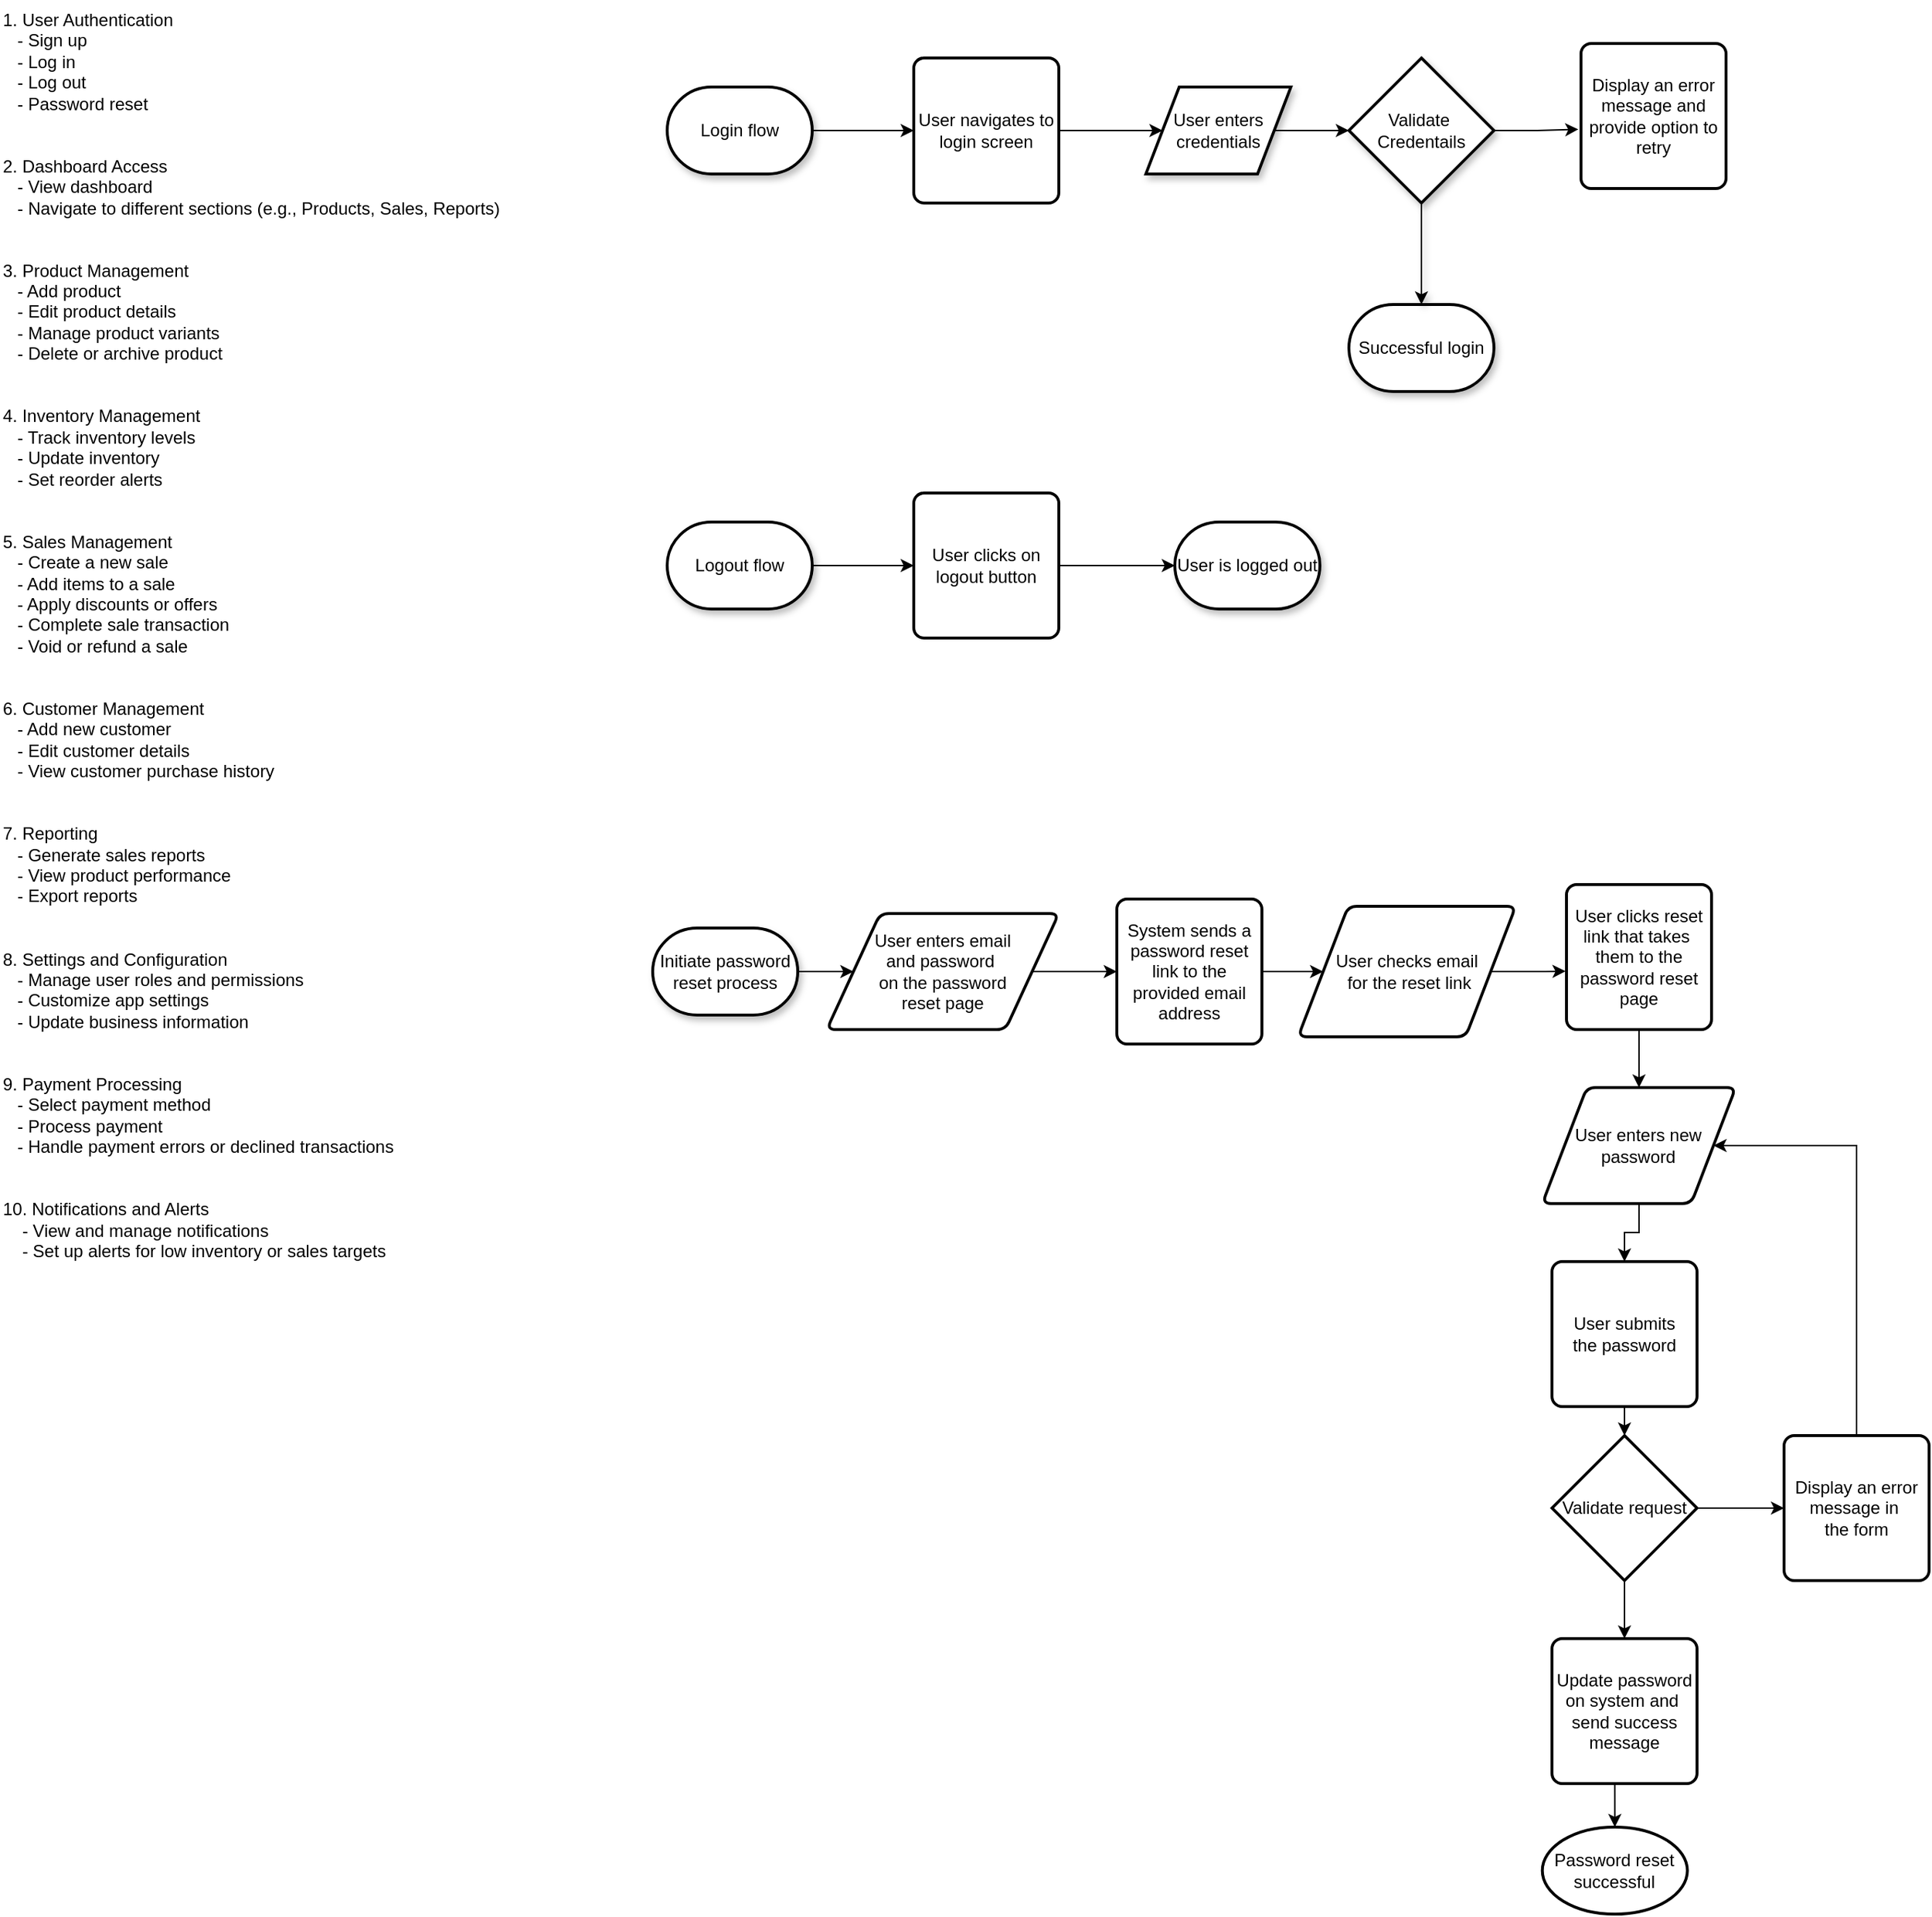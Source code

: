 <mxfile version="24.7.6" pages="4">
  <diagram name="Auth" id="edf60f1a-56cd-e834-aa8a-f176f3a09ee4">
    <mxGraphModel dx="2607" dy="1342" grid="1" gridSize="10" guides="1" tooltips="1" connect="1" arrows="1" fold="1" page="1" pageScale="1" pageWidth="1100" pageHeight="850" background="none" math="0" shadow="0">
      <root>
        <mxCell id="0" />
        <mxCell id="1" parent="0" />
        <mxCell id="KLkaMGFnh6U5lrwXZxZ8-9" style="edgeStyle=orthogonalEdgeStyle;rounded=0;orthogonalLoop=1;jettySize=auto;html=1;exitX=1;exitY=0.5;exitDx=0;exitDy=0;exitPerimeter=0;entryX=0;entryY=0.5;entryDx=0;entryDy=0;" edge="1" parent="1" source="ATMucfQL7mX6FEVvn_mT-1" target="KLkaMGFnh6U5lrwXZxZ8-7">
          <mxGeometry relative="1" as="geometry" />
        </mxCell>
        <mxCell id="ATMucfQL7mX6FEVvn_mT-1" value="Login flow" style="strokeWidth=2;html=1;shape=mxgraph.flowchart.terminator;whiteSpace=wrap;rounded=0;labelBackgroundColor=none;shadow=1;" vertex="1" parent="1">
          <mxGeometry x="470" y="70" width="100" height="60" as="geometry" />
        </mxCell>
        <mxCell id="KLkaMGFnh6U5lrwXZxZ8-11" style="edgeStyle=orthogonalEdgeStyle;rounded=0;orthogonalLoop=1;jettySize=auto;html=1;exitX=1;exitY=0.5;exitDx=0;exitDy=0;" edge="1" parent="1" source="ATMucfQL7mX6FEVvn_mT-4" target="ATMucfQL7mX6FEVvn_mT-5">
          <mxGeometry relative="1" as="geometry" />
        </mxCell>
        <mxCell id="ATMucfQL7mX6FEVvn_mT-4" value="User enters credentials" style="shape=parallelogram;html=1;strokeWidth=2;perimeter=parallelogramPerimeter;whiteSpace=wrap;rounded=0;arcSize=12;size=0.23;labelBackgroundColor=none;shadow=1;" vertex="1" parent="1">
          <mxGeometry x="800" y="70" width="100" height="60" as="geometry" />
        </mxCell>
        <mxCell id="ATMucfQL7mX6FEVvn_mT-5" value="Validate&amp;nbsp;&lt;div&gt;Credentails&lt;/div&gt;" style="strokeWidth=2;html=1;shape=mxgraph.flowchart.decision;whiteSpace=wrap;rounded=0;labelBackgroundColor=none;shadow=1;" vertex="1" parent="1">
          <mxGeometry x="940" y="50" width="100" height="100" as="geometry" />
        </mxCell>
        <mxCell id="ATMucfQL7mX6FEVvn_mT-8" value="Successful login" style="strokeWidth=2;html=1;shape=mxgraph.flowchart.terminator;whiteSpace=wrap;rounded=0;labelBackgroundColor=none;shadow=1;" vertex="1" parent="1">
          <mxGeometry x="940" y="220" width="100" height="60" as="geometry" />
        </mxCell>
        <mxCell id="ATMucfQL7mX6FEVvn_mT-13" style="edgeStyle=orthogonalEdgeStyle;rounded=0;orthogonalLoop=1;jettySize=auto;html=1;exitX=0.5;exitY=1;exitDx=0;exitDy=0;exitPerimeter=0;entryX=0.5;entryY=0;entryDx=0;entryDy=0;entryPerimeter=0;labelBackgroundColor=none;fontColor=default;shadow=1;" edge="1" parent="1" source="ATMucfQL7mX6FEVvn_mT-5" target="ATMucfQL7mX6FEVvn_mT-8">
          <mxGeometry relative="1" as="geometry" />
        </mxCell>
        <mxCell id="KLkaMGFnh6U5lrwXZxZ8-3" style="edgeStyle=orthogonalEdgeStyle;rounded=0;orthogonalLoop=1;jettySize=auto;html=1;exitX=1;exitY=0.5;exitDx=0;exitDy=0;exitPerimeter=0;entryX=0;entryY=0.5;entryDx=0;entryDy=0;" edge="1" parent="1" source="ATMucfQL7mX6FEVvn_mT-14" target="KLkaMGFnh6U5lrwXZxZ8-15">
          <mxGeometry relative="1" as="geometry">
            <mxPoint x="620" y="410" as="targetPoint" />
          </mxGeometry>
        </mxCell>
        <mxCell id="ATMucfQL7mX6FEVvn_mT-14" value="Logout flow" style="strokeWidth=2;html=1;shape=mxgraph.flowchart.terminator;whiteSpace=wrap;rounded=0;labelBackgroundColor=none;shadow=1;" vertex="1" parent="1">
          <mxGeometry x="470" y="370" width="100" height="60" as="geometry" />
        </mxCell>
        <mxCell id="ATMucfQL7mX6FEVvn_mT-16" value="User is logged out" style="strokeWidth=2;html=1;shape=mxgraph.flowchart.terminator;whiteSpace=wrap;rounded=0;labelBackgroundColor=none;fillStyle=auto;shadow=1;" vertex="1" parent="1">
          <mxGeometry x="820" y="370" width="100" height="60" as="geometry" />
        </mxCell>
        <mxCell id="KLkaMGFnh6U5lrwXZxZ8-1" value="1. User Authentication&#xa;   - Sign up&#xa;   - Log in&#xa;   - Log out&#xa;   - Password reset&#xa;&#xa;&#xa;2. Dashboard Access&#xa;   - View dashboard&#xa;   - Navigate to different sections (e.g., Products, Sales, Reports)&#xa;&#xa;&#xa;3. Product Management&#xa;   - Add product&#xa;   - Edit product details&#xa;   - Manage product variants&#xa;   - Delete or archive product&#xa;&#xa;&#xa;4. Inventory Management&#xa;   - Track inventory levels&#xa;   - Update inventory&#xa;   - Set reorder alerts&#xa;&#xa;&#xa;5. Sales Management&#xa;   - Create a new sale&#xa;   - Add items to a sale&#xa;   - Apply discounts or offers&#xa;   - Complete sale transaction&#xa;   - Void or refund a sale&#xa;&#xa;&#xa;6. Customer Management&#xa;   - Add new customer&#xa;   - Edit customer details&#xa;   - View customer purchase history&#xa;&#xa;&#xa;7. Reporting&#xa;   - Generate sales reports&#xa;   - View product performance&#xa;   - Export reports&#xa;&#xa;&#xa;8. Settings and Configuration&#xa;   - Manage user roles and permissions&#xa;   - Customize app settings&#xa;   - Update business information&#xa;&#xa;&#xa;9. Payment Processing&#xa;   - Select payment method&#xa;   - Process payment&#xa;   - Handle payment errors or declined transactions&#xa;&#xa;&#xa;10. Notifications and Alerts&#xa;    - View and manage notifications&#xa;    - Set up alerts for low inventory or sales targets" style="text;whiteSpace=wrap;" vertex="1" parent="1">
          <mxGeometry x="10" y="10" width="380" height="890" as="geometry" />
        </mxCell>
        <mxCell id="KLkaMGFnh6U5lrwXZxZ8-27" style="edgeStyle=orthogonalEdgeStyle;rounded=0;orthogonalLoop=1;jettySize=auto;html=1;exitX=1;exitY=0.5;exitDx=0;exitDy=0;exitPerimeter=0;entryX=0;entryY=0.5;entryDx=0;entryDy=0;" edge="1" parent="1" source="KLkaMGFnh6U5lrwXZxZ8-2" target="KLkaMGFnh6U5lrwXZxZ8-17">
          <mxGeometry relative="1" as="geometry" />
        </mxCell>
        <mxCell id="KLkaMGFnh6U5lrwXZxZ8-2" value="Initiate password&lt;div&gt;reset process&lt;/div&gt;" style="strokeWidth=2;html=1;shape=mxgraph.flowchart.terminator;whiteSpace=wrap;rounded=0;labelBackgroundColor=none;shadow=1;" vertex="1" parent="1">
          <mxGeometry x="460" y="650" width="100" height="60" as="geometry" />
        </mxCell>
        <mxCell id="KLkaMGFnh6U5lrwXZxZ8-4" style="edgeStyle=orthogonalEdgeStyle;rounded=0;orthogonalLoop=1;jettySize=auto;html=1;exitX=1;exitY=0.5;exitDx=0;exitDy=0;entryX=0;entryY=0.5;entryDx=0;entryDy=0;entryPerimeter=0;" edge="1" parent="1" source="KLkaMGFnh6U5lrwXZxZ8-15" target="ATMucfQL7mX6FEVvn_mT-16">
          <mxGeometry relative="1" as="geometry">
            <mxPoint x="756" y="410" as="sourcePoint" />
          </mxGeometry>
        </mxCell>
        <mxCell id="KLkaMGFnh6U5lrwXZxZ8-10" style="edgeStyle=orthogonalEdgeStyle;rounded=0;orthogonalLoop=1;jettySize=auto;html=1;exitX=1;exitY=0.5;exitDx=0;exitDy=0;entryX=0;entryY=0.5;entryDx=0;entryDy=0;" edge="1" parent="1" source="KLkaMGFnh6U5lrwXZxZ8-7" target="ATMucfQL7mX6FEVvn_mT-4">
          <mxGeometry relative="1" as="geometry" />
        </mxCell>
        <mxCell id="KLkaMGFnh6U5lrwXZxZ8-7" value="User navigates to login screen" style="rounded=1;whiteSpace=wrap;html=1;absoluteArcSize=1;arcSize=14;strokeWidth=2;" vertex="1" parent="1">
          <mxGeometry x="640" y="50" width="100" height="100" as="geometry" />
        </mxCell>
        <mxCell id="KLkaMGFnh6U5lrwXZxZ8-12" value="Display an error message and provide option to retry" style="rounded=1;whiteSpace=wrap;html=1;absoluteArcSize=1;arcSize=14;strokeWidth=2;" vertex="1" parent="1">
          <mxGeometry x="1100" y="40" width="100" height="100" as="geometry" />
        </mxCell>
        <mxCell id="KLkaMGFnh6U5lrwXZxZ8-14" style="edgeStyle=orthogonalEdgeStyle;rounded=0;orthogonalLoop=1;jettySize=auto;html=1;exitX=1;exitY=0.5;exitDx=0;exitDy=0;exitPerimeter=0;entryX=-0.018;entryY=0.592;entryDx=0;entryDy=0;entryPerimeter=0;" edge="1" parent="1" source="ATMucfQL7mX6FEVvn_mT-5" target="KLkaMGFnh6U5lrwXZxZ8-12">
          <mxGeometry relative="1" as="geometry" />
        </mxCell>
        <mxCell id="KLkaMGFnh6U5lrwXZxZ8-15" value="User clicks on logout button" style="rounded=1;whiteSpace=wrap;html=1;absoluteArcSize=1;arcSize=14;strokeWidth=2;" vertex="1" parent="1">
          <mxGeometry x="640" y="350" width="100" height="100" as="geometry" />
        </mxCell>
        <mxCell id="KLkaMGFnh6U5lrwXZxZ8-28" style="edgeStyle=orthogonalEdgeStyle;rounded=0;orthogonalLoop=1;jettySize=auto;html=1;exitX=1;exitY=0.5;exitDx=0;exitDy=0;entryX=0;entryY=0.5;entryDx=0;entryDy=0;" edge="1" parent="1" source="KLkaMGFnh6U5lrwXZxZ8-17" target="KLkaMGFnh6U5lrwXZxZ8-19">
          <mxGeometry relative="1" as="geometry" />
        </mxCell>
        <mxCell id="KLkaMGFnh6U5lrwXZxZ8-17" value="User enters email&lt;div&gt;and password&amp;nbsp;&lt;/div&gt;&lt;div&gt;on the password&lt;/div&gt;&lt;div&gt;reset page&lt;/div&gt;" style="shape=parallelogram;html=1;strokeWidth=2;perimeter=parallelogramPerimeter;whiteSpace=wrap;rounded=1;arcSize=12;size=0.23;" vertex="1" parent="1">
          <mxGeometry x="580" y="640" width="160" height="80" as="geometry" />
        </mxCell>
        <mxCell id="KLkaMGFnh6U5lrwXZxZ8-18" value="User checks email&lt;div&gt;&amp;nbsp;for the reset link&lt;/div&gt;" style="shape=parallelogram;html=1;strokeWidth=2;perimeter=parallelogramPerimeter;whiteSpace=wrap;rounded=1;arcSize=12;size=0.23;" vertex="1" parent="1">
          <mxGeometry x="905" y="635" width="150" height="90" as="geometry" />
        </mxCell>
        <mxCell id="KLkaMGFnh6U5lrwXZxZ8-29" style="edgeStyle=orthogonalEdgeStyle;rounded=0;orthogonalLoop=1;jettySize=auto;html=1;exitX=1;exitY=0.5;exitDx=0;exitDy=0;" edge="1" parent="1" source="KLkaMGFnh6U5lrwXZxZ8-19" target="KLkaMGFnh6U5lrwXZxZ8-18">
          <mxGeometry relative="1" as="geometry" />
        </mxCell>
        <mxCell id="KLkaMGFnh6U5lrwXZxZ8-19" value="System sends a password reset link to the provided email address" style="rounded=1;whiteSpace=wrap;html=1;absoluteArcSize=1;arcSize=14;strokeWidth=2;" vertex="1" parent="1">
          <mxGeometry x="780" y="630" width="100" height="100" as="geometry" />
        </mxCell>
        <mxCell id="KLkaMGFnh6U5lrwXZxZ8-31" style="edgeStyle=orthogonalEdgeStyle;rounded=0;orthogonalLoop=1;jettySize=auto;html=1;exitX=0.5;exitY=1;exitDx=0;exitDy=0;entryX=0.5;entryY=0;entryDx=0;entryDy=0;" edge="1" parent="1" source="KLkaMGFnh6U5lrwXZxZ8-20" target="KLkaMGFnh6U5lrwXZxZ8-21">
          <mxGeometry relative="1" as="geometry" />
        </mxCell>
        <mxCell id="KLkaMGFnh6U5lrwXZxZ8-20" value="User clicks reset&lt;div&gt;link that takes&amp;nbsp;&lt;/div&gt;&lt;div&gt;them to the password reset page&lt;/div&gt;" style="rounded=1;whiteSpace=wrap;html=1;absoluteArcSize=1;arcSize=14;strokeWidth=2;" vertex="1" parent="1">
          <mxGeometry x="1090" y="620" width="100" height="100" as="geometry" />
        </mxCell>
        <mxCell id="KLkaMGFnh6U5lrwXZxZ8-32" style="edgeStyle=orthogonalEdgeStyle;rounded=0;orthogonalLoop=1;jettySize=auto;html=1;exitX=0.5;exitY=1;exitDx=0;exitDy=0;entryX=0.5;entryY=0;entryDx=0;entryDy=0;" edge="1" parent="1" source="KLkaMGFnh6U5lrwXZxZ8-21" target="KLkaMGFnh6U5lrwXZxZ8-22">
          <mxGeometry relative="1" as="geometry" />
        </mxCell>
        <mxCell id="KLkaMGFnh6U5lrwXZxZ8-21" value="User enters new password" style="shape=parallelogram;html=1;strokeWidth=2;perimeter=parallelogramPerimeter;whiteSpace=wrap;rounded=1;arcSize=12;size=0.23;" vertex="1" parent="1">
          <mxGeometry x="1073.34" y="760" width="133.33" height="80" as="geometry" />
        </mxCell>
        <mxCell id="KLkaMGFnh6U5lrwXZxZ8-22" value="User submits&lt;div&gt;the password&lt;/div&gt;" style="rounded=1;whiteSpace=wrap;html=1;absoluteArcSize=1;arcSize=14;strokeWidth=2;" vertex="1" parent="1">
          <mxGeometry x="1080" y="880" width="100" height="100" as="geometry" />
        </mxCell>
        <mxCell id="KLkaMGFnh6U5lrwXZxZ8-34" style="edgeStyle=orthogonalEdgeStyle;rounded=0;orthogonalLoop=1;jettySize=auto;html=1;exitX=0.5;exitY=1;exitDx=0;exitDy=0;exitPerimeter=0;entryX=0.5;entryY=0;entryDx=0;entryDy=0;" edge="1" parent="1" source="KLkaMGFnh6U5lrwXZxZ8-23" target="KLkaMGFnh6U5lrwXZxZ8-25">
          <mxGeometry relative="1" as="geometry" />
        </mxCell>
        <mxCell id="KLkaMGFnh6U5lrwXZxZ8-36" style="edgeStyle=orthogonalEdgeStyle;rounded=0;orthogonalLoop=1;jettySize=auto;html=1;exitX=1;exitY=0.5;exitDx=0;exitDy=0;exitPerimeter=0;entryX=0;entryY=0.5;entryDx=0;entryDy=0;" edge="1" parent="1" source="KLkaMGFnh6U5lrwXZxZ8-23" target="KLkaMGFnh6U5lrwXZxZ8-24">
          <mxGeometry relative="1" as="geometry" />
        </mxCell>
        <mxCell id="KLkaMGFnh6U5lrwXZxZ8-23" value="Validate request" style="strokeWidth=2;html=1;shape=mxgraph.flowchart.decision;whiteSpace=wrap;" vertex="1" parent="1">
          <mxGeometry x="1080" y="1000" width="100" height="100" as="geometry" />
        </mxCell>
        <mxCell id="KLkaMGFnh6U5lrwXZxZ8-39" style="edgeStyle=orthogonalEdgeStyle;rounded=0;orthogonalLoop=1;jettySize=auto;html=1;exitX=0.5;exitY=0;exitDx=0;exitDy=0;entryX=1;entryY=0.5;entryDx=0;entryDy=0;" edge="1" parent="1" source="KLkaMGFnh6U5lrwXZxZ8-24" target="KLkaMGFnh6U5lrwXZxZ8-21">
          <mxGeometry relative="1" as="geometry">
            <Array as="points">
              <mxPoint x="1290" y="800" />
            </Array>
          </mxGeometry>
        </mxCell>
        <mxCell id="KLkaMGFnh6U5lrwXZxZ8-24" value="Display an error&lt;div&gt;message in&amp;nbsp;&lt;/div&gt;&lt;div&gt;the form&lt;/div&gt;" style="rounded=1;whiteSpace=wrap;html=1;absoluteArcSize=1;arcSize=14;strokeWidth=2;" vertex="1" parent="1">
          <mxGeometry x="1240" y="1000" width="100" height="100" as="geometry" />
        </mxCell>
        <mxCell id="KLkaMGFnh6U5lrwXZxZ8-25" value="Update password on system and&amp;nbsp;&lt;div&gt;send success&lt;/div&gt;&lt;div&gt;message&lt;/div&gt;" style="rounded=1;whiteSpace=wrap;html=1;absoluteArcSize=1;arcSize=14;strokeWidth=2;" vertex="1" parent="1">
          <mxGeometry x="1080" y="1140" width="100" height="100" as="geometry" />
        </mxCell>
        <mxCell id="KLkaMGFnh6U5lrwXZxZ8-26" value="Password reset&lt;div&gt;successful&lt;/div&gt;" style="strokeWidth=2;html=1;shape=mxgraph.flowchart.start_1;whiteSpace=wrap;" vertex="1" parent="1">
          <mxGeometry x="1073.34" y="1270" width="100" height="60" as="geometry" />
        </mxCell>
        <mxCell id="KLkaMGFnh6U5lrwXZxZ8-30" style="edgeStyle=orthogonalEdgeStyle;rounded=0;orthogonalLoop=1;jettySize=auto;html=1;exitX=1;exitY=0.5;exitDx=0;exitDy=0;entryX=-0.006;entryY=0.598;entryDx=0;entryDy=0;entryPerimeter=0;" edge="1" parent="1" source="KLkaMGFnh6U5lrwXZxZ8-18" target="KLkaMGFnh6U5lrwXZxZ8-20">
          <mxGeometry relative="1" as="geometry" />
        </mxCell>
        <mxCell id="KLkaMGFnh6U5lrwXZxZ8-33" style="edgeStyle=orthogonalEdgeStyle;rounded=0;orthogonalLoop=1;jettySize=auto;html=1;exitX=0.5;exitY=1;exitDx=0;exitDy=0;entryX=0.5;entryY=0;entryDx=0;entryDy=0;entryPerimeter=0;" edge="1" parent="1" source="KLkaMGFnh6U5lrwXZxZ8-22" target="KLkaMGFnh6U5lrwXZxZ8-23">
          <mxGeometry relative="1" as="geometry" />
        </mxCell>
        <mxCell id="KLkaMGFnh6U5lrwXZxZ8-35" style="edgeStyle=orthogonalEdgeStyle;rounded=0;orthogonalLoop=1;jettySize=auto;html=1;exitX=0.5;exitY=1;exitDx=0;exitDy=0;entryX=0.5;entryY=0;entryDx=0;entryDy=0;entryPerimeter=0;" edge="1" parent="1" source="KLkaMGFnh6U5lrwXZxZ8-25" target="KLkaMGFnh6U5lrwXZxZ8-26">
          <mxGeometry relative="1" as="geometry" />
        </mxCell>
      </root>
    </mxGraphModel>
  </diagram>
  <diagram id="8Ey6CvOB55q3MK9NUdou" name="Dashboard">
    <mxGraphModel dx="1687" dy="868" grid="1" gridSize="10" guides="1" tooltips="1" connect="1" arrows="1" fold="1" page="1" pageScale="1" pageWidth="827" pageHeight="1169" math="0" shadow="0">
      <root>
        <mxCell id="0" />
        <mxCell id="1" parent="0" />
        <mxCell id="XnQq4tsRSRW_3GJyHeWu-1" style="edgeStyle=orthogonalEdgeStyle;rounded=0;orthogonalLoop=1;jettySize=auto;html=1;exitX=1;exitY=0.5;exitDx=0;exitDy=0;exitPerimeter=0;entryX=0;entryY=0.5;entryDx=0;entryDy=0;" edge="1" parent="1" source="XnQq4tsRSRW_3GJyHeWu-2" target="XnQq4tsRSRW_3GJyHeWu-4">
          <mxGeometry relative="1" as="geometry" />
        </mxCell>
        <mxCell id="XnQq4tsRSRW_3GJyHeWu-2" value="User access&lt;div&gt;the application&lt;/div&gt;" style="strokeWidth=2;html=1;shape=mxgraph.flowchart.start_1;whiteSpace=wrap;" vertex="1" parent="1">
          <mxGeometry x="490" y="460" width="100" height="60" as="geometry" />
        </mxCell>
        <mxCell id="XnQq4tsRSRW_3GJyHeWu-3" style="edgeStyle=orthogonalEdgeStyle;rounded=0;orthogonalLoop=1;jettySize=auto;html=1;exitX=1;exitY=0.5;exitDx=0;exitDy=0;entryX=0;entryY=0.5;entryDx=0;entryDy=0;" edge="1" parent="1" source="XnQq4tsRSRW_3GJyHeWu-4" target="XnQq4tsRSRW_3GJyHeWu-11">
          <mxGeometry relative="1" as="geometry" />
        </mxCell>
        <mxCell id="XnQq4tsRSRW_3GJyHeWu-4" value="User views main&lt;div&gt;dashboard of&lt;/div&gt;&lt;div&gt;the application&lt;/div&gt;" style="rounded=1;whiteSpace=wrap;html=1;absoluteArcSize=1;arcSize=14;strokeWidth=2;" vertex="1" parent="1">
          <mxGeometry x="650" y="440" width="100" height="100" as="geometry" />
        </mxCell>
        <mxCell id="XnQq4tsRSRW_3GJyHeWu-5" style="edgeStyle=orthogonalEdgeStyle;rounded=0;orthogonalLoop=1;jettySize=auto;html=1;exitX=1;exitY=0.5;exitDx=0;exitDy=0;entryX=0;entryY=0.5;entryDx=0;entryDy=0;" edge="1" parent="1" source="XnQq4tsRSRW_3GJyHeWu-11" target="XnQq4tsRSRW_3GJyHeWu-12">
          <mxGeometry relative="1" as="geometry" />
        </mxCell>
        <mxCell id="XnQq4tsRSRW_3GJyHeWu-6" style="edgeStyle=orthogonalEdgeStyle;rounded=0;orthogonalLoop=1;jettySize=auto;html=1;exitX=1;exitY=0.5;exitDx=0;exitDy=0;entryX=0;entryY=0.5;entryDx=0;entryDy=0;" edge="1" parent="1" source="XnQq4tsRSRW_3GJyHeWu-11" target="XnQq4tsRSRW_3GJyHeWu-13">
          <mxGeometry relative="1" as="geometry" />
        </mxCell>
        <mxCell id="XnQq4tsRSRW_3GJyHeWu-7" style="edgeStyle=orthogonalEdgeStyle;rounded=0;orthogonalLoop=1;jettySize=auto;html=1;exitX=1;exitY=0.5;exitDx=0;exitDy=0;entryX=0;entryY=0.5;entryDx=0;entryDy=0;" edge="1" parent="1" source="XnQq4tsRSRW_3GJyHeWu-11" target="XnQq4tsRSRW_3GJyHeWu-14">
          <mxGeometry relative="1" as="geometry" />
        </mxCell>
        <mxCell id="XnQq4tsRSRW_3GJyHeWu-8" style="edgeStyle=orthogonalEdgeStyle;rounded=0;orthogonalLoop=1;jettySize=auto;html=1;exitX=1;exitY=0.5;exitDx=0;exitDy=0;entryX=0;entryY=0.5;entryDx=0;entryDy=0;" edge="1" parent="1" source="XnQq4tsRSRW_3GJyHeWu-11" target="XnQq4tsRSRW_3GJyHeWu-16">
          <mxGeometry relative="1" as="geometry" />
        </mxCell>
        <mxCell id="XnQq4tsRSRW_3GJyHeWu-9" style="edgeStyle=orthogonalEdgeStyle;rounded=0;orthogonalLoop=1;jettySize=auto;html=1;exitX=1;exitY=0.5;exitDx=0;exitDy=0;entryX=0;entryY=0.5;entryDx=0;entryDy=0;" edge="1" parent="1" source="XnQq4tsRSRW_3GJyHeWu-11" target="XnQq4tsRSRW_3GJyHeWu-17">
          <mxGeometry relative="1" as="geometry" />
        </mxCell>
        <mxCell id="XnQq4tsRSRW_3GJyHeWu-10" style="edgeStyle=orthogonalEdgeStyle;rounded=0;orthogonalLoop=1;jettySize=auto;html=1;exitX=1;exitY=0.5;exitDx=0;exitDy=0;entryX=0;entryY=0.5;entryDx=0;entryDy=0;" edge="1" parent="1" source="XnQq4tsRSRW_3GJyHeWu-11" target="XnQq4tsRSRW_3GJyHeWu-18">
          <mxGeometry relative="1" as="geometry" />
        </mxCell>
        <mxCell id="XnQq4tsRSRW_3GJyHeWu-11" value="User chooses to&amp;nbsp;&lt;div&gt;navigate to different sections such as products,&lt;/div&gt;&lt;div&gt;sales, reports&lt;/div&gt;" style="rounded=1;whiteSpace=wrap;html=1;absoluteArcSize=1;arcSize=14;strokeWidth=2;" vertex="1" parent="1">
          <mxGeometry x="810" y="440" width="100" height="100" as="geometry" />
        </mxCell>
        <mxCell id="XnQq4tsRSRW_3GJyHeWu-12" value="User views and interacts with the Products section" style="rounded=1;whiteSpace=wrap;html=1;absoluteArcSize=1;arcSize=14;strokeWidth=2;" vertex="1" parent="1">
          <mxGeometry x="1070" y="120" width="100" height="100" as="geometry" />
        </mxCell>
        <mxCell id="XnQq4tsRSRW_3GJyHeWu-13" value="&#xa;User views and interacts with the Sales section&#xa;&#xa;" style="rounded=1;whiteSpace=wrap;html=1;absoluteArcSize=1;arcSize=14;strokeWidth=2;" vertex="1" parent="1">
          <mxGeometry x="1070" y="260" width="100" height="100" as="geometry" />
        </mxCell>
        <mxCell id="XnQq4tsRSRW_3GJyHeWu-14" value="User views and interacts with the Reports section" style="rounded=1;whiteSpace=wrap;html=1;absoluteArcSize=1;arcSize=14;strokeWidth=2;" vertex="1" parent="1">
          <mxGeometry x="1070" y="390" width="100" height="100" as="geometry" />
        </mxCell>
        <mxCell id="XnQq4tsRSRW_3GJyHeWu-15" value="User views and interacts with the Inventory section" style="rounded=1;whiteSpace=wrap;html=1;absoluteArcSize=1;arcSize=14;strokeWidth=2;" vertex="1" parent="1">
          <mxGeometry x="1070" y="520" width="100" height="100" as="geometry" />
        </mxCell>
        <mxCell id="XnQq4tsRSRW_3GJyHeWu-16" value="User views and interacts with the reports section" style="rounded=1;whiteSpace=wrap;html=1;absoluteArcSize=1;arcSize=14;strokeWidth=2;" vertex="1" parent="1">
          <mxGeometry x="1070" y="630" width="100" height="100" as="geometry" />
        </mxCell>
        <mxCell id="XnQq4tsRSRW_3GJyHeWu-17" value="User views and interacts with the payments section" style="rounded=1;whiteSpace=wrap;html=1;absoluteArcSize=1;arcSize=14;strokeWidth=2;" vertex="1" parent="1">
          <mxGeometry x="1070" y="750" width="100" height="100" as="geometry" />
        </mxCell>
        <mxCell id="XnQq4tsRSRW_3GJyHeWu-18" value="User views and interacts with the notifications section" style="rounded=1;whiteSpace=wrap;html=1;absoluteArcSize=1;arcSize=14;strokeWidth=2;" vertex="1" parent="1">
          <mxGeometry x="1070" y="870" width="100" height="100" as="geometry" />
        </mxCell>
        <mxCell id="XnQq4tsRSRW_3GJyHeWu-19" style="edgeStyle=orthogonalEdgeStyle;rounded=0;orthogonalLoop=1;jettySize=auto;html=1;exitX=1;exitY=0.5;exitDx=0;exitDy=0;entryX=-0.006;entryY=0.635;entryDx=0;entryDy=0;entryPerimeter=0;" edge="1" parent="1" source="XnQq4tsRSRW_3GJyHeWu-11" target="XnQq4tsRSRW_3GJyHeWu-15">
          <mxGeometry relative="1" as="geometry" />
        </mxCell>
        <mxCell id="ET9BGdN6wAJWBJ6dI6yu-1" value="1. User Authentication&#xa;   - Sign up&#xa;   - Log in&#xa;   - Log out&#xa;   - Password reset&#xa;&#xa;&#xa;2. Dashboard Access&#xa;   - View dashboard&#xa;   - Navigate to different sections (e.g., Products, Sales, Reports)&#xa;&#xa;&#xa;3. Product Management&#xa;   - Add product&#xa;   - Edit product details&#xa;   - Manage product variants&#xa;   - Delete or archive product&#xa;&#xa;&#xa;4. Inventory Management&#xa;   - Track inventory levels&#xa;   - Update inventory&#xa;   - Set reorder alerts&#xa;&#xa;&#xa;5. Sales Management&#xa;   - Create a new sale&#xa;   - Add items to a sale&#xa;   - Apply discounts or offers&#xa;   - Complete sale transaction&#xa;   - Void or refund a sale&#xa;&#xa;&#xa;6. Customer Management&#xa;   - Add new customer&#xa;   - Edit customer details&#xa;   - View customer purchase history&#xa;&#xa;&#xa;7. Reporting&#xa;   - Generate sales reports&#xa;   - View product performance&#xa;   - Export reports&#xa;&#xa;&#xa;8. Settings and Configuration&#xa;   - Manage user roles and permissions&#xa;   - Customize app settings&#xa;   - Update business information&#xa;&#xa;&#xa;9. Payment Processing&#xa;   - Select payment method&#xa;   - Process payment&#xa;   - Handle payment errors or declined transactions&#xa;&#xa;&#xa;10. Notifications and Alerts&#xa;    - View and manage notifications&#xa;    - Set up alerts for low inventory or sales targets" style="text;whiteSpace=wrap;" vertex="1" parent="1">
          <mxGeometry x="10" y="10" width="380" height="890" as="geometry" />
        </mxCell>
      </root>
    </mxGraphModel>
  </diagram>
  <diagram id="oy20ObqP9nqBbCuuLZpR" name="Product Management">
    <mxGraphModel dx="2514" dy="868" grid="1" gridSize="10" guides="1" tooltips="1" connect="1" arrows="1" fold="1" page="1" pageScale="1" pageWidth="827" pageHeight="1169" math="0" shadow="0">
      <root>
        <mxCell id="0" />
        <mxCell id="1" parent="0" />
        <mxCell id="xkSeCWseFW73DzE7r6MW-15" style="edgeStyle=orthogonalEdgeStyle;rounded=0;orthogonalLoop=1;jettySize=auto;html=1;exitX=1;exitY=0.5;exitDx=0;exitDy=0;exitPerimeter=0;entryX=0;entryY=0.5;entryDx=0;entryDy=0;" edge="1" parent="1" source="xkSeCWseFW73DzE7r6MW-1" target="xkSeCWseFW73DzE7r6MW-2">
          <mxGeometry relative="1" as="geometry" />
        </mxCell>
        <mxCell id="xkSeCWseFW73DzE7r6MW-1" value="User access the product management section" style="strokeWidth=2;html=1;shape=mxgraph.flowchart.start_1;whiteSpace=wrap;" vertex="1" parent="1">
          <mxGeometry x="60" y="370" width="150" height="90" as="geometry" />
        </mxCell>
        <mxCell id="xkSeCWseFW73DzE7r6MW-16" style="edgeStyle=orthogonalEdgeStyle;rounded=0;orthogonalLoop=1;jettySize=auto;html=1;exitX=1;exitY=0.5;exitDx=0;exitDy=0;entryX=0;entryY=0.5;entryDx=0;entryDy=0;" edge="1" parent="1" source="xkSeCWseFW73DzE7r6MW-2" target="xkSeCWseFW73DzE7r6MW-3">
          <mxGeometry relative="1" as="geometry" />
        </mxCell>
        <mxCell id="xkSeCWseFW73DzE7r6MW-2" value="User adds a new&amp;nbsp;&lt;div&gt;product to the&lt;/div&gt;&lt;div&gt;inventory&lt;/div&gt;" style="shape=parallelogram;html=1;strokeWidth=2;perimeter=parallelogramPerimeter;whiteSpace=wrap;rounded=1;arcSize=12;size=0.23;" vertex="1" parent="1">
          <mxGeometry x="250" y="372.5" width="141.67" height="85" as="geometry" />
        </mxCell>
        <mxCell id="xkSeCWseFW73DzE7r6MW-3" value="user inputs details&amp;nbsp;&lt;div&gt;such as name,&amp;nbsp;&lt;/div&gt;&lt;div&gt;description, price,&amp;nbsp;&lt;/div&gt;&lt;div&gt;and category&lt;/div&gt;" style="shape=parallelogram;html=1;strokeWidth=2;perimeter=parallelogramPerimeter;whiteSpace=wrap;rounded=1;arcSize=12;size=0.23;" vertex="1" parent="1">
          <mxGeometry x="414" y="360" width="183.33" height="110" as="geometry" />
        </mxCell>
        <mxCell id="xkSeCWseFW73DzE7r6MW-18" style="edgeStyle=orthogonalEdgeStyle;rounded=0;orthogonalLoop=1;jettySize=auto;html=1;exitX=0.5;exitY=1;exitDx=0;exitDy=0;entryX=0.5;entryY=0;entryDx=0;entryDy=0;" edge="1" parent="1" source="xkSeCWseFW73DzE7r6MW-4" target="xkSeCWseFW73DzE7r6MW-5">
          <mxGeometry relative="1" as="geometry" />
        </mxCell>
        <mxCell id="xkSeCWseFW73DzE7r6MW-4" value="System saves the new product to the databse" style="rounded=1;whiteSpace=wrap;html=1;absoluteArcSize=1;arcSize=14;strokeWidth=2;" vertex="1" parent="1">
          <mxGeometry x="620" y="373" width="100" height="100" as="geometry" />
        </mxCell>
        <mxCell id="xkSeCWseFW73DzE7r6MW-19" style="edgeStyle=orthogonalEdgeStyle;rounded=0;orthogonalLoop=1;jettySize=auto;html=1;exitX=1;exitY=0.5;exitDx=0;exitDy=0;entryX=0;entryY=0.5;entryDx=0;entryDy=0;" edge="1" parent="1" source="xkSeCWseFW73DzE7r6MW-5" target="xkSeCWseFW73DzE7r6MW-6">
          <mxGeometry relative="1" as="geometry" />
        </mxCell>
        <mxCell id="xkSeCWseFW73DzE7r6MW-5" value="User selects an existing product to edit" style="rounded=1;whiteSpace=wrap;html=1;absoluteArcSize=1;arcSize=14;strokeWidth=2;" vertex="1" parent="1">
          <mxGeometry x="85" y="580" width="100" height="100" as="geometry" />
        </mxCell>
        <mxCell id="xkSeCWseFW73DzE7r6MW-20" style="edgeStyle=orthogonalEdgeStyle;rounded=0;orthogonalLoop=1;jettySize=auto;html=1;exitX=1;exitY=0.5;exitDx=0;exitDy=0;entryX=0;entryY=0.5;entryDx=0;entryDy=0;" edge="1" parent="1" source="xkSeCWseFW73DzE7r6MW-6" target="xkSeCWseFW73DzE7r6MW-7">
          <mxGeometry relative="1" as="geometry" />
        </mxCell>
        <mxCell id="xkSeCWseFW73DzE7r6MW-6" value="User updates details such as name, description, price, and category" style="shape=parallelogram;html=1;strokeWidth=2;perimeter=parallelogramPerimeter;whiteSpace=wrap;rounded=1;arcSize=12;size=0.23;" vertex="1" parent="1">
          <mxGeometry x="237.5" y="580" width="166.67" height="100" as="geometry" />
        </mxCell>
        <mxCell id="xkSeCWseFW73DzE7r6MW-21" style="edgeStyle=orthogonalEdgeStyle;rounded=0;orthogonalLoop=1;jettySize=auto;html=1;exitX=1;exitY=0.5;exitDx=0;exitDy=0;entryX=0;entryY=0.5;entryDx=0;entryDy=0;" edge="1" parent="1" source="xkSeCWseFW73DzE7r6MW-7" target="xkSeCWseFW73DzE7r6MW-9">
          <mxGeometry relative="1" as="geometry" />
        </mxCell>
        <mxCell id="xkSeCWseFW73DzE7r6MW-7" value="User saves the updated product details" style="rounded=1;whiteSpace=wrap;html=1;absoluteArcSize=1;arcSize=14;strokeWidth=2;" vertex="1" parent="1">
          <mxGeometry x="455.66" y="580" width="100" height="100" as="geometry" />
        </mxCell>
        <mxCell id="xkSeCWseFW73DzE7r6MW-22" style="edgeStyle=orthogonalEdgeStyle;rounded=0;orthogonalLoop=1;jettySize=auto;html=1;exitX=0.5;exitY=1;exitDx=0;exitDy=0;entryX=0.5;entryY=0;entryDx=0;entryDy=0;" edge="1" parent="1" source="xkSeCWseFW73DzE7r6MW-9" target="xkSeCWseFW73DzE7r6MW-10">
          <mxGeometry relative="1" as="geometry" />
        </mxCell>
        <mxCell id="xkSeCWseFW73DzE7r6MW-9" value="User adds or updates product variants" style="rounded=1;whiteSpace=wrap;html=1;absoluteArcSize=1;arcSize=14;strokeWidth=2;" vertex="1" parent="1">
          <mxGeometry x="597.33" y="580" width="100" height="100" as="geometry" />
        </mxCell>
        <mxCell id="xkSeCWseFW73DzE7r6MW-10" value="User deletes or archives a product from the inventory" style="rounded=1;whiteSpace=wrap;html=1;absoluteArcSize=1;arcSize=14;strokeWidth=2;" vertex="1" parent="1">
          <mxGeometry x="85" y="760" width="100" height="100" as="geometry" />
        </mxCell>
        <mxCell id="xkSeCWseFW73DzE7r6MW-25" style="edgeStyle=orthogonalEdgeStyle;rounded=0;orthogonalLoop=1;jettySize=auto;html=1;exitX=1;exitY=0.5;exitDx=0;exitDy=0;exitPerimeter=0;entryX=0;entryY=0.5;entryDx=0;entryDy=0;" edge="1" parent="1" source="xkSeCWseFW73DzE7r6MW-11" target="xkSeCWseFW73DzE7r6MW-14">
          <mxGeometry relative="1" as="geometry" />
        </mxCell>
        <mxCell id="xkSeCWseFW73DzE7r6MW-27" style="edgeStyle=orthogonalEdgeStyle;rounded=0;orthogonalLoop=1;jettySize=auto;html=1;exitX=0.5;exitY=1;exitDx=0;exitDy=0;exitPerimeter=0;entryX=0.5;entryY=0;entryDx=0;entryDy=0;" edge="1" parent="1" source="xkSeCWseFW73DzE7r6MW-11" target="xkSeCWseFW73DzE7r6MW-13">
          <mxGeometry relative="1" as="geometry" />
        </mxCell>
        <mxCell id="xkSeCWseFW73DzE7r6MW-11" value="Confirm deletion" style="strokeWidth=2;html=1;shape=mxgraph.flowchart.decision;whiteSpace=wrap;" vertex="1" parent="1">
          <mxGeometry x="237.5" y="760" width="100" height="100" as="geometry" />
        </mxCell>
        <mxCell id="xkSeCWseFW73DzE7r6MW-12" value="User completes product management&lt;div&gt;task&lt;/div&gt;" style="strokeWidth=2;html=1;shape=mxgraph.flowchart.start_1;whiteSpace=wrap;" vertex="1" parent="1">
          <mxGeometry x="555.66" y="772.5" width="125" height="75" as="geometry" />
        </mxCell>
        <mxCell id="xkSeCWseFW73DzE7r6MW-13" value="Delete or archival aborted" style="rounded=1;whiteSpace=wrap;html=1;absoluteArcSize=1;arcSize=14;strokeWidth=2;" vertex="1" parent="1">
          <mxGeometry x="237.5" y="900" width="100" height="100" as="geometry" />
        </mxCell>
        <mxCell id="xkSeCWseFW73DzE7r6MW-14" value="Product is removed or archived" style="rounded=1;whiteSpace=wrap;html=1;absoluteArcSize=1;arcSize=14;strokeWidth=2;" vertex="1" parent="1">
          <mxGeometry x="380" y="760" width="100" height="100" as="geometry" />
        </mxCell>
        <mxCell id="xkSeCWseFW73DzE7r6MW-17" style="edgeStyle=orthogonalEdgeStyle;rounded=0;orthogonalLoop=1;jettySize=auto;html=1;exitX=1;exitY=0.5;exitDx=0;exitDy=0;entryX=0.01;entryY=0.44;entryDx=0;entryDy=0;entryPerimeter=0;" edge="1" parent="1" source="xkSeCWseFW73DzE7r6MW-3" target="xkSeCWseFW73DzE7r6MW-4">
          <mxGeometry relative="1" as="geometry" />
        </mxCell>
        <mxCell id="xkSeCWseFW73DzE7r6MW-24" style="edgeStyle=orthogonalEdgeStyle;rounded=0;orthogonalLoop=1;jettySize=auto;html=1;exitX=1;exitY=0.5;exitDx=0;exitDy=0;entryX=0;entryY=0.5;entryDx=0;entryDy=0;entryPerimeter=0;" edge="1" parent="1" source="xkSeCWseFW73DzE7r6MW-10" target="xkSeCWseFW73DzE7r6MW-11">
          <mxGeometry relative="1" as="geometry" />
        </mxCell>
        <mxCell id="xkSeCWseFW73DzE7r6MW-26" style="edgeStyle=orthogonalEdgeStyle;rounded=0;orthogonalLoop=1;jettySize=auto;html=1;exitX=1;exitY=0.5;exitDx=0;exitDy=0;entryX=0;entryY=0.5;entryDx=0;entryDy=0;entryPerimeter=0;" edge="1" parent="1" source="xkSeCWseFW73DzE7r6MW-14" target="xkSeCWseFW73DzE7r6MW-12">
          <mxGeometry relative="1" as="geometry" />
        </mxCell>
        <mxCell id="P9m0KAPZKbixTcTGlO_T-1" value="1. User Authentication&#xa;   - Sign up&#xa;   - Log in&#xa;   - Log out&#xa;   - Password reset&#xa;&#xa;&#xa;2. Dashboard Access&#xa;   - View dashboard&#xa;   - Navigate to different sections (e.g., Products, Sales, Reports)&#xa;&#xa;&#xa;3. Product Management&#xa;   - Add product&#xa;   - Edit product details&#xa;   - Manage product variants&#xa;   - Delete or archive product&#xa;&#xa;&#xa;4. Inventory Management&#xa;   - Track inventory levels&#xa;   - Update inventory&#xa;   - Set reorder alerts&#xa;&#xa;&#xa;5. Sales Management&#xa;   - Create a new sale&#xa;   - Add items to a sale&#xa;   - Apply discounts or offers&#xa;   - Complete sale transaction&#xa;   - Void or refund a sale&#xa;&#xa;&#xa;6. Customer Management&#xa;   - Add new customer&#xa;   - Edit customer details&#xa;   - View customer purchase history&#xa;&#xa;&#xa;7. Reporting&#xa;   - Generate sales reports&#xa;   - View product performance&#xa;   - Export reports&#xa;&#xa;&#xa;8. Settings and Configuration&#xa;   - Manage user roles and permissions&#xa;   - Customize app settings&#xa;   - Update business information&#xa;&#xa;&#xa;9. Payment Processing&#xa;   - Select payment method&#xa;   - Process payment&#xa;   - Handle payment errors or declined transactions&#xa;&#xa;&#xa;10. Notifications and Alerts&#xa;    - View and manage notifications&#xa;    - Set up alerts for low inventory or sales targets" style="text;whiteSpace=wrap;" vertex="1" parent="1">
          <mxGeometry x="-603" y="190" width="380" height="890" as="geometry" />
        </mxCell>
      </root>
    </mxGraphModel>
  </diagram>
  <diagram id="fErVwJJDAx_JUwvB0Bmo" name="Sales Management">
    <mxGraphModel dx="1434" dy="738" grid="1" gridSize="10" guides="1" tooltips="1" connect="1" arrows="1" fold="1" page="1" pageScale="1" pageWidth="827" pageHeight="1169" math="0" shadow="0">
      <root>
        <mxCell id="0" />
        <mxCell id="1" parent="0" />
      </root>
    </mxGraphModel>
  </diagram>
</mxfile>
